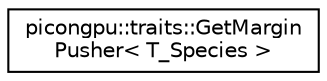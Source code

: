 digraph "Graphical Class Hierarchy"
{
 // LATEX_PDF_SIZE
  edge [fontname="Helvetica",fontsize="10",labelfontname="Helvetica",labelfontsize="10"];
  node [fontname="Helvetica",fontsize="10",shape=record];
  rankdir="LR";
  Node0 [label="picongpu::traits::GetMargin\lPusher\< T_Species \>",height=0.2,width=0.4,color="black", fillcolor="white", style="filled",URL="$structpicongpu_1_1traits_1_1_get_margin_pusher.html",tooltip=" "];
}
